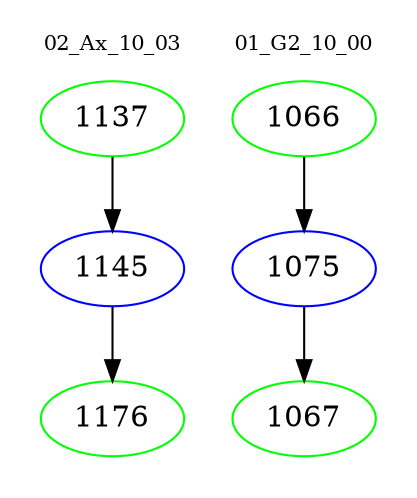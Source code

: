digraph{
subgraph cluster_0 {
color = white
label = "02_Ax_10_03";
fontsize=10;
T0_1137 [label="1137", color="green"]
T0_1137 -> T0_1145 [color="black"]
T0_1145 [label="1145", color="blue"]
T0_1145 -> T0_1176 [color="black"]
T0_1176 [label="1176", color="green"]
}
subgraph cluster_1 {
color = white
label = "01_G2_10_00";
fontsize=10;
T1_1066 [label="1066", color="green"]
T1_1066 -> T1_1075 [color="black"]
T1_1075 [label="1075", color="blue"]
T1_1075 -> T1_1067 [color="black"]
T1_1067 [label="1067", color="green"]
}
}
